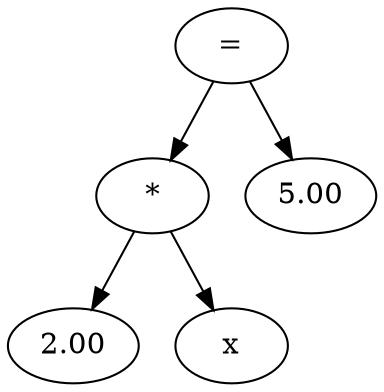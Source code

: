 digraph{
root [label="="]
root_0 [label="*"]
root -> root_0
root_0_0 [label="2.00"]
root_0 -> root_0_0
root_0_1 [label="x"]
root_0 -> root_0_1
root_1 [label="5.00"]
root -> root_1
}
